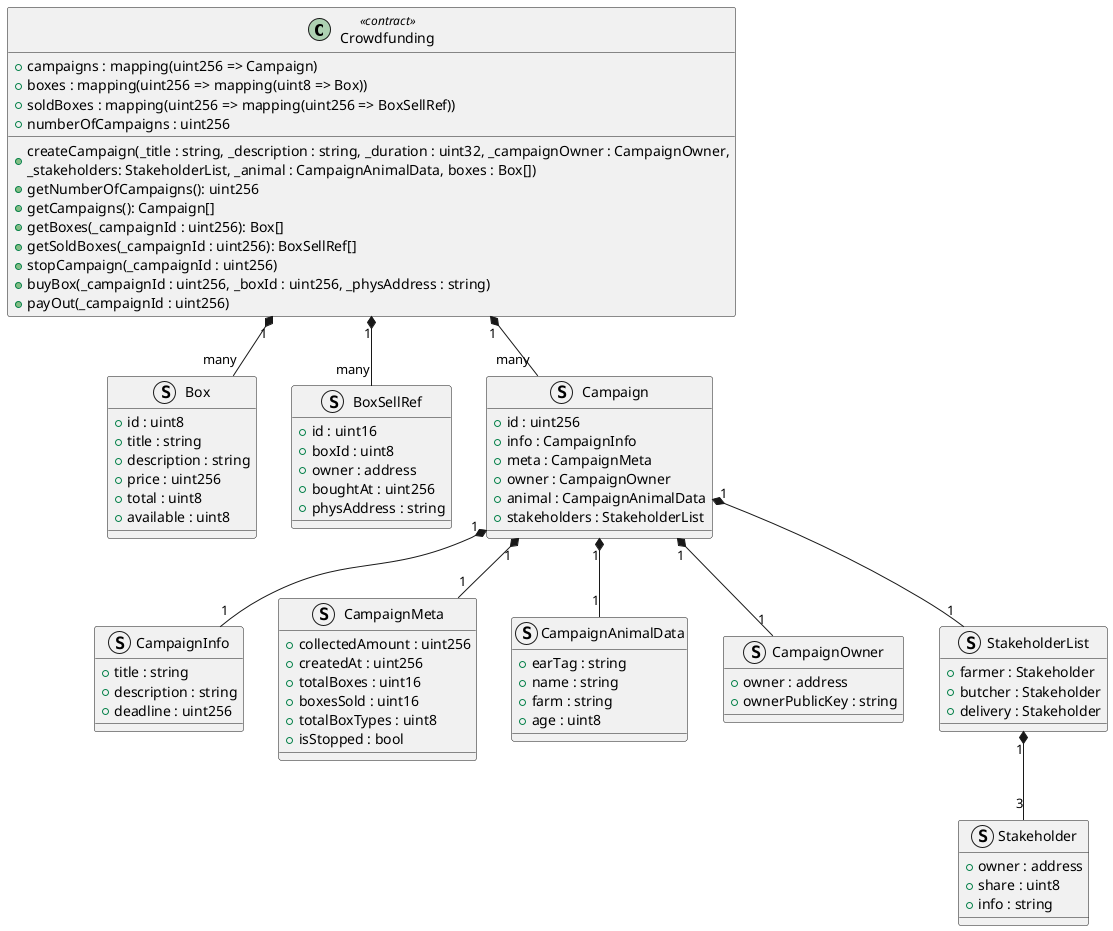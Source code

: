 @startuml
class  Crowdfunding <<contract>> {
  {field} +campaigns : mapping(uint256 => Campaign)
  {field} +boxes : mapping(uint256 => mapping(uint8 => Box))
  {field} +soldBoxes : mapping(uint256 => mapping(uint256 => BoxSellRef))
  {field} +numberOfCampaigns : uint256
  {method} +createCampaign(_title : string, _description : string, _duration : uint32, _campaignOwner : CampaignOwner,\n_stakeholders: StakeholderList, _animal : CampaignAnimalData, boxes : Box[])
  {method} +getNumberOfCampaigns(): uint256
  {method} +getCampaigns(): Campaign[]
  {method} +getBoxes(_campaignId : uint256): Box[]
  {method} +getSoldBoxes(_campaignId : uint256): BoxSellRef[]
  {method} +stopCampaign(_campaignId : uint256)
  {method} +buyBox(_campaignId : uint256, _boxId : uint256, _physAddress : string)
  {method} +payOut(_campaignId : uint256)
}
struct Box {
  +id : uint8
  +title : string
  +description : string
  +price : uint256
  +total : uint8
  +available : uint8
}
struct BoxSellRef {
  +id : uint16
  +boxId : uint8
  +owner : address
  +boughtAt : uint256
  +physAddress : string
}
struct Campaign {
  +id : uint256
  +info : CampaignInfo
  +meta : CampaignMeta
  +owner : CampaignOwner
  +animal : CampaignAnimalData
  +stakeholders : StakeholderList
}
struct CampaignInfo {
  +title : string
  +description : string
  +deadline : uint256
}
struct CampaignMeta {
  +collectedAmount : uint256
  +createdAt : uint256
  +totalBoxes : uint16
  +boxesSold : uint16
  +totalBoxTypes : uint8
  +isStopped : bool
}
struct CampaignAnimalData {
  +earTag : string
  +name : string
  +farm : string
  +age : uint8
}
struct CampaignOwner {
  +owner : address
  +ownerPublicKey : string
}
struct Stakeholder {
  +owner : address
  +share : uint8
  +info : string
}
struct StakeholderList {
  +farmer : Stakeholder
  +butcher : Stakeholder
  +delivery : Stakeholder
}

Crowdfunding "1" *-- "many" Campaign
Campaign "1" *-- "1" CampaignMeta
Campaign "1" *-- "1" CampaignInfo
Campaign "1" *-- "1" CampaignOwner
Campaign "1" *-- "1" CampaignAnimalData
Campaign "1" *-- "1" StakeholderList
StakeholderList "1" *-- "3" Stakeholder

Crowdfunding "1" *-- "many" Box
Crowdfunding "1" *-- "many" BoxSellRef

@enduml
